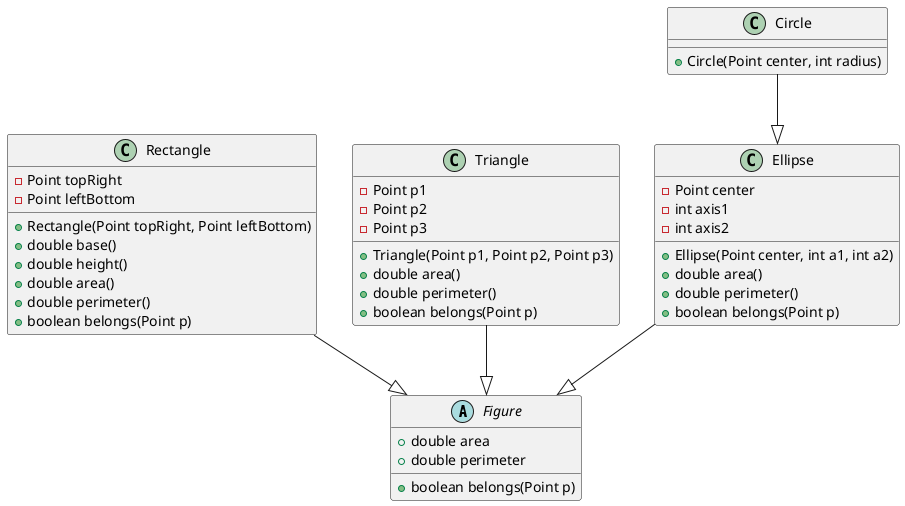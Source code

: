 @startuml
Abstract Figure{
+ double area
+ double perimeter
+ boolean belongs(Point p)
}

Class Rectangle{
- Point topRight
- Point leftBottom
+ Rectangle(Point topRight, Point leftBottom)
+ double base()
+ double height()
+ double area()
+ double perimeter()
+ boolean belongs(Point p)
}

Class Triangle{
- Point p1
- Point p2
- Point p3
+ Triangle(Point p1, Point p2, Point p3)
+ double area()
+ double perimeter()
+ boolean belongs(Point p)
}

Rectangle --|> Figure
Triangle --|> Figure

Class Ellipse{
- Point center
- int axis1
- int axis2
+ Ellipse(Point center, int a1, int a2)
+ double area()
+ double perimeter()
+ boolean belongs(Point p)
}

Class Circle{
+ Circle(Point center, int radius)
}

Ellipse--|>Figure
Circle--|>Ellipse

@enduml